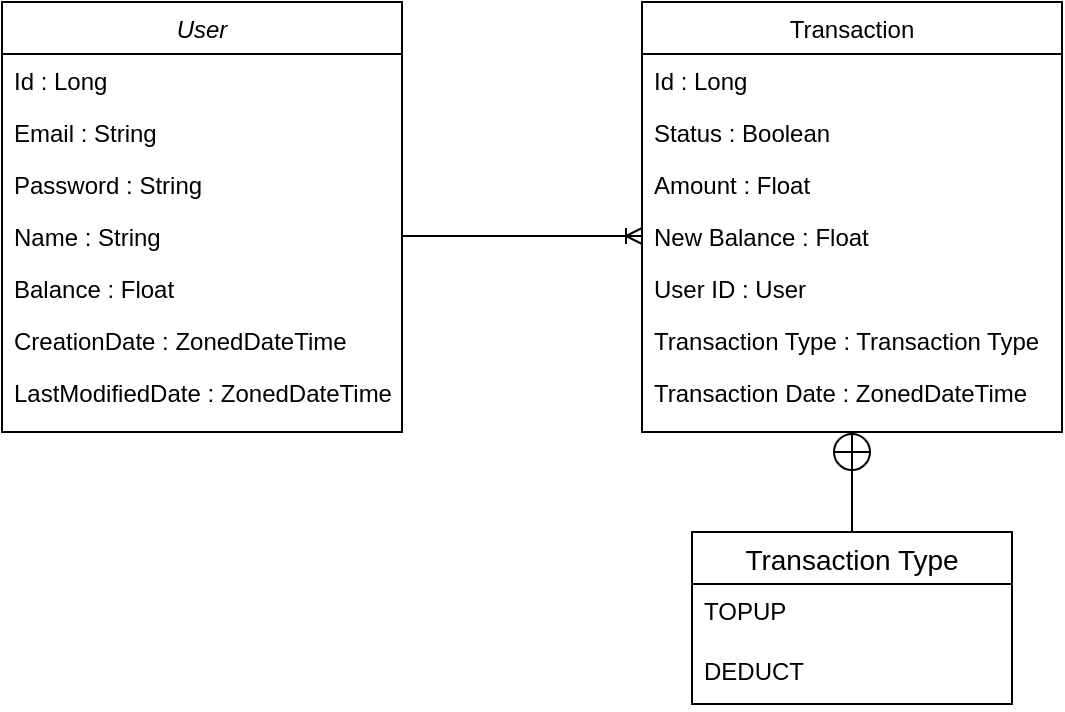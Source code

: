 <mxfile version="24.6.4" type="device">
  <diagram id="C5RBs43oDa-KdzZeNtuy" name="Page-1">
    <mxGraphModel dx="1133" dy="389" grid="1" gridSize="10" guides="1" tooltips="1" connect="1" arrows="1" fold="1" page="1" pageScale="1" pageWidth="827" pageHeight="1169" math="0" shadow="0">
      <root>
        <mxCell id="WIyWlLk6GJQsqaUBKTNV-0" />
        <mxCell id="WIyWlLk6GJQsqaUBKTNV-1" parent="WIyWlLk6GJQsqaUBKTNV-0" />
        <mxCell id="zkfFHV4jXpPFQw0GAbJ--0" value="User" style="swimlane;fontStyle=2;align=center;verticalAlign=top;childLayout=stackLayout;horizontal=1;startSize=26;horizontalStack=0;resizeParent=1;resizeLast=0;collapsible=1;marginBottom=0;rounded=0;shadow=0;strokeWidth=1;" parent="WIyWlLk6GJQsqaUBKTNV-1" vertex="1">
          <mxGeometry x="180" y="45" width="200" height="215" as="geometry">
            <mxRectangle x="230" y="140" width="160" height="26" as="alternateBounds" />
          </mxGeometry>
        </mxCell>
        <mxCell id="zkfFHV4jXpPFQw0GAbJ--3" value="Id : Long" style="text;align=left;verticalAlign=top;spacingLeft=4;spacingRight=4;overflow=hidden;rotatable=0;points=[[0,0.5],[1,0.5]];portConstraint=eastwest;rounded=0;shadow=0;html=0;" parent="zkfFHV4jXpPFQw0GAbJ--0" vertex="1">
          <mxGeometry y="26" width="200" height="26" as="geometry" />
        </mxCell>
        <mxCell id="te1wq1hKaXa53zj8N_Im-0" value="Email : String" style="text;align=left;verticalAlign=top;spacingLeft=4;spacingRight=4;overflow=hidden;rotatable=0;points=[[0,0.5],[1,0.5]];portConstraint=eastwest;rounded=0;shadow=0;html=0;" vertex="1" parent="zkfFHV4jXpPFQw0GAbJ--0">
          <mxGeometry y="52" width="200" height="26" as="geometry" />
        </mxCell>
        <mxCell id="zkfFHV4jXpPFQw0GAbJ--2" value="Password : String" style="text;align=left;verticalAlign=top;spacingLeft=4;spacingRight=4;overflow=hidden;rotatable=0;points=[[0,0.5],[1,0.5]];portConstraint=eastwest;rounded=0;shadow=0;html=0;" parent="zkfFHV4jXpPFQw0GAbJ--0" vertex="1">
          <mxGeometry y="78" width="200" height="26" as="geometry" />
        </mxCell>
        <mxCell id="te1wq1hKaXa53zj8N_Im-1" value="Name : String" style="text;align=left;verticalAlign=top;spacingLeft=4;spacingRight=4;overflow=hidden;rotatable=0;points=[[0,0.5],[1,0.5]];portConstraint=eastwest;" vertex="1" parent="zkfFHV4jXpPFQw0GAbJ--0">
          <mxGeometry y="104" width="200" height="26" as="geometry" />
        </mxCell>
        <mxCell id="zkfFHV4jXpPFQw0GAbJ--1" value="Balance : Float" style="text;align=left;verticalAlign=top;spacingLeft=4;spacingRight=4;overflow=hidden;rotatable=0;points=[[0,0.5],[1,0.5]];portConstraint=eastwest;" parent="zkfFHV4jXpPFQw0GAbJ--0" vertex="1">
          <mxGeometry y="130" width="200" height="26" as="geometry" />
        </mxCell>
        <mxCell id="te1wq1hKaXa53zj8N_Im-2" value="CreationDate : ZonedDateTime" style="text;align=left;verticalAlign=top;spacingLeft=4;spacingRight=4;overflow=hidden;rotatable=0;points=[[0,0.5],[1,0.5]];portConstraint=eastwest;" vertex="1" parent="zkfFHV4jXpPFQw0GAbJ--0">
          <mxGeometry y="156" width="200" height="26" as="geometry" />
        </mxCell>
        <mxCell id="te1wq1hKaXa53zj8N_Im-3" value="LastModifiedDate : ZonedDateTime" style="text;align=left;verticalAlign=top;spacingLeft=4;spacingRight=4;overflow=hidden;rotatable=0;points=[[0,0.5],[1,0.5]];portConstraint=eastwest;" vertex="1" parent="zkfFHV4jXpPFQw0GAbJ--0">
          <mxGeometry y="182" width="200" height="26" as="geometry" />
        </mxCell>
        <mxCell id="zkfFHV4jXpPFQw0GAbJ--17" value="Transaction" style="swimlane;fontStyle=0;align=center;verticalAlign=top;childLayout=stackLayout;horizontal=1;startSize=26;horizontalStack=0;resizeParent=1;resizeLast=0;collapsible=1;marginBottom=0;rounded=0;shadow=0;strokeWidth=1;" parent="WIyWlLk6GJQsqaUBKTNV-1" vertex="1">
          <mxGeometry x="500" y="45" width="210" height="215" as="geometry">
            <mxRectangle x="550" y="140" width="160" height="26" as="alternateBounds" />
          </mxGeometry>
        </mxCell>
        <mxCell id="zkfFHV4jXpPFQw0GAbJ--19" value="Id : Long" style="text;align=left;verticalAlign=top;spacingLeft=4;spacingRight=4;overflow=hidden;rotatable=0;points=[[0,0.5],[1,0.5]];portConstraint=eastwest;rounded=0;shadow=0;html=0;" parent="zkfFHV4jXpPFQw0GAbJ--17" vertex="1">
          <mxGeometry y="26" width="210" height="26" as="geometry" />
        </mxCell>
        <mxCell id="zkfFHV4jXpPFQw0GAbJ--18" value="Status : Boolean" style="text;align=left;verticalAlign=top;spacingLeft=4;spacingRight=4;overflow=hidden;rotatable=0;points=[[0,0.5],[1,0.5]];portConstraint=eastwest;" parent="zkfFHV4jXpPFQw0GAbJ--17" vertex="1">
          <mxGeometry y="52" width="210" height="26" as="geometry" />
        </mxCell>
        <mxCell id="zkfFHV4jXpPFQw0GAbJ--20" value="Amount : Float" style="text;align=left;verticalAlign=top;spacingLeft=4;spacingRight=4;overflow=hidden;rotatable=0;points=[[0,0.5],[1,0.5]];portConstraint=eastwest;rounded=0;shadow=0;html=0;" parent="zkfFHV4jXpPFQw0GAbJ--17" vertex="1">
          <mxGeometry y="78" width="210" height="26" as="geometry" />
        </mxCell>
        <mxCell id="zkfFHV4jXpPFQw0GAbJ--21" value="New Balance : Float" style="text;align=left;verticalAlign=top;spacingLeft=4;spacingRight=4;overflow=hidden;rotatable=0;points=[[0,0.5],[1,0.5]];portConstraint=eastwest;rounded=0;shadow=0;html=0;" parent="zkfFHV4jXpPFQw0GAbJ--17" vertex="1">
          <mxGeometry y="104" width="210" height="26" as="geometry" />
        </mxCell>
        <mxCell id="zkfFHV4jXpPFQw0GAbJ--22" value="User ID : User" style="text;align=left;verticalAlign=top;spacingLeft=4;spacingRight=4;overflow=hidden;rotatable=0;points=[[0,0.5],[1,0.5]];portConstraint=eastwest;rounded=0;shadow=0;html=0;" parent="zkfFHV4jXpPFQw0GAbJ--17" vertex="1">
          <mxGeometry y="130" width="210" height="26" as="geometry" />
        </mxCell>
        <mxCell id="te1wq1hKaXa53zj8N_Im-5" value="Transaction Type : Transaction Type" style="text;align=left;verticalAlign=top;spacingLeft=4;spacingRight=4;overflow=hidden;rotatable=0;points=[[0,0.5],[1,0.5]];portConstraint=eastwest;rounded=0;shadow=0;html=0;" vertex="1" parent="zkfFHV4jXpPFQw0GAbJ--17">
          <mxGeometry y="156" width="210" height="26" as="geometry" />
        </mxCell>
        <mxCell id="te1wq1hKaXa53zj8N_Im-6" value="Transaction Date : ZonedDateTime" style="text;align=left;verticalAlign=top;spacingLeft=4;spacingRight=4;overflow=hidden;rotatable=0;points=[[0,0.5],[1,0.5]];portConstraint=eastwest;rounded=0;shadow=0;html=0;" vertex="1" parent="zkfFHV4jXpPFQw0GAbJ--17">
          <mxGeometry y="182" width="210" height="26" as="geometry" />
        </mxCell>
        <mxCell id="te1wq1hKaXa53zj8N_Im-8" value="" style="edgeStyle=entityRelationEdgeStyle;fontSize=12;html=1;endArrow=ERoneToMany;rounded=0;entryX=0;entryY=0.5;entryDx=0;entryDy=0;" edge="1" parent="WIyWlLk6GJQsqaUBKTNV-1" source="te1wq1hKaXa53zj8N_Im-1" target="zkfFHV4jXpPFQw0GAbJ--21">
          <mxGeometry width="100" height="100" relative="1" as="geometry">
            <mxPoint x="388" y="161" as="sourcePoint" />
            <mxPoint x="460" y="160" as="targetPoint" />
          </mxGeometry>
        </mxCell>
        <mxCell id="te1wq1hKaXa53zj8N_Im-9" value="Transaction Type" style="swimlane;fontStyle=0;childLayout=stackLayout;horizontal=1;startSize=26;horizontalStack=0;resizeParent=1;resizeParentMax=0;resizeLast=0;collapsible=1;marginBottom=0;align=center;fontSize=14;" vertex="1" parent="WIyWlLk6GJQsqaUBKTNV-1">
          <mxGeometry x="525" y="310" width="160" height="86" as="geometry" />
        </mxCell>
        <mxCell id="te1wq1hKaXa53zj8N_Im-10" value="TOPUP" style="text;strokeColor=none;fillColor=none;spacingLeft=4;spacingRight=4;overflow=hidden;rotatable=0;points=[[0,0.5],[1,0.5]];portConstraint=eastwest;fontSize=12;whiteSpace=wrap;html=1;" vertex="1" parent="te1wq1hKaXa53zj8N_Im-9">
          <mxGeometry y="26" width="160" height="30" as="geometry" />
        </mxCell>
        <mxCell id="te1wq1hKaXa53zj8N_Im-11" value="DEDUCT" style="text;strokeColor=none;fillColor=none;spacingLeft=4;spacingRight=4;overflow=hidden;rotatable=0;points=[[0,0.5],[1,0.5]];portConstraint=eastwest;fontSize=12;whiteSpace=wrap;html=1;" vertex="1" parent="te1wq1hKaXa53zj8N_Im-9">
          <mxGeometry y="56" width="160" height="30" as="geometry" />
        </mxCell>
        <mxCell id="te1wq1hKaXa53zj8N_Im-13" value="" style="endArrow=circlePlus;startArrow=none;endFill=0;startFill=0;endSize=8;html=1;labelBackgroundColor=none;rounded=0;exitX=0.5;exitY=0;exitDx=0;exitDy=0;entryX=0.5;entryY=1;entryDx=0;entryDy=0;" edge="1" parent="WIyWlLk6GJQsqaUBKTNV-1" source="te1wq1hKaXa53zj8N_Im-9" target="zkfFHV4jXpPFQw0GAbJ--17">
          <mxGeometry width="160" relative="1" as="geometry">
            <mxPoint x="530" y="280" as="sourcePoint" />
            <mxPoint x="690" y="280" as="targetPoint" />
          </mxGeometry>
        </mxCell>
      </root>
    </mxGraphModel>
  </diagram>
</mxfile>
